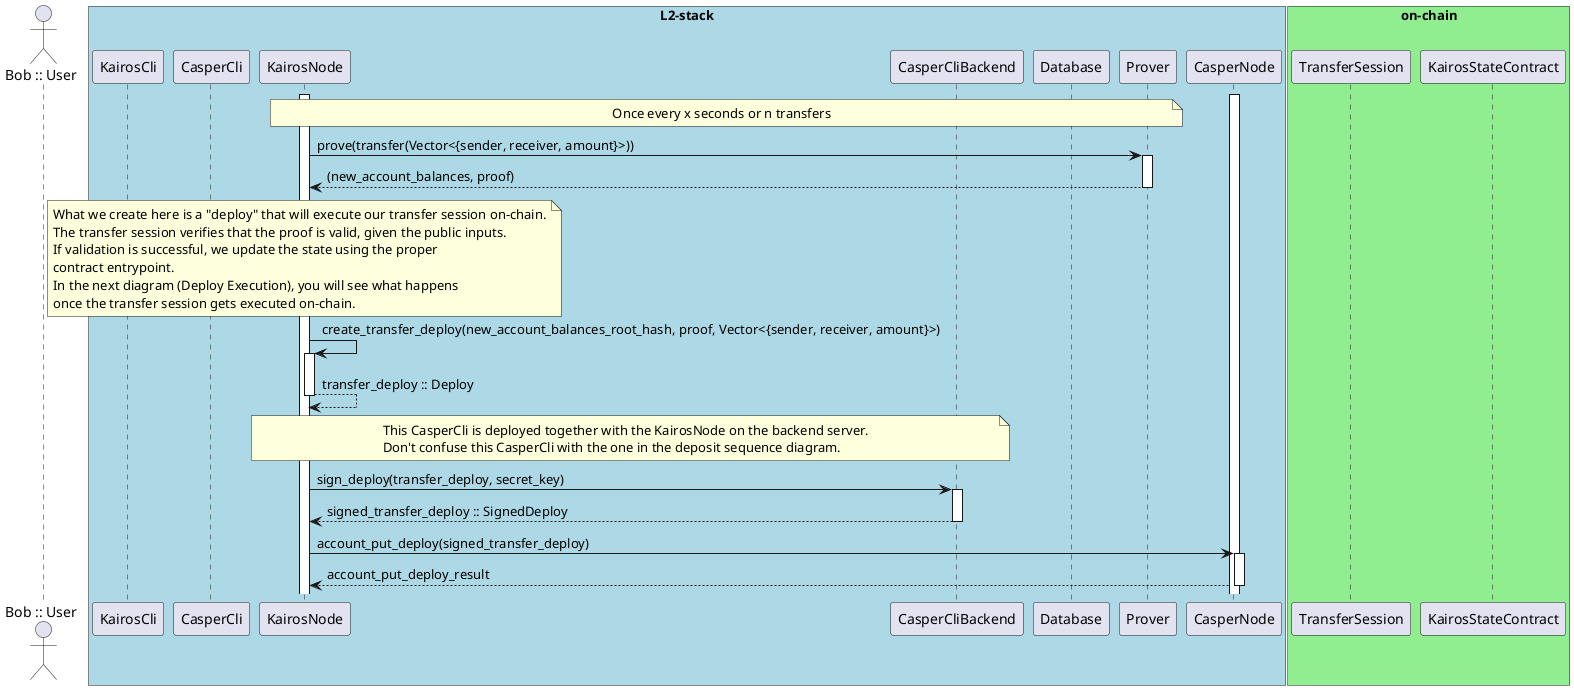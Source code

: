 @startuml
autoactivate on
actor "Bob :: User" as Bob
box "L2-stack" #LightBlue
participant KairosCli
participant CasperCli
participant KairosNode
participant CasperCliBackend
participant Database
participant Prover
participant CasperNode
end box
box "on-chain" #LightGreen
participant TransferSession
participant KairosStateContract
end box

activate CasperNode
activate KairosNode

note over KairosNode, Prover
Once every x seconds or n transfers
end note
KairosNode -> Prover: prove(transfer(Vector<{sender, receiver, amount}>))
Prover --> KairosNode: (new_account_balances, proof)

note over KairosNode
What we create here is a "deploy" that will execute our transfer session on-chain.
The transfer session verifies that the proof is valid, given the public inputs.
If validation is successful, we update the state using the proper
contract entrypoint.
In the next diagram (Deploy Execution), you will see what happens
once the transfer session gets executed on-chain.
end note
KairosNode -> KairosNode: create_transfer_deploy(new_account_balances_root_hash, proof, Vector<{sender, receiver, amount}>)
KairosNode --> KairosNode: transfer_deploy :: Deploy

note over KairosNode, CasperCliBackend
This CasperCli is deployed together with the KairosNode on the backend server.
Don't confuse this CasperCli with the one in the deposit sequence diagram.
end note
KairosNode -> CasperCliBackend: sign_deploy(transfer_deploy, secret_key)
CasperCliBackend --> KairosNode: signed_transfer_deploy :: SignedDeploy

KairosNode -> CasperNode: account_put_deploy(signed_transfer_deploy)
CasperNode --> KairosNode: account_put_deploy_result
@enduml
